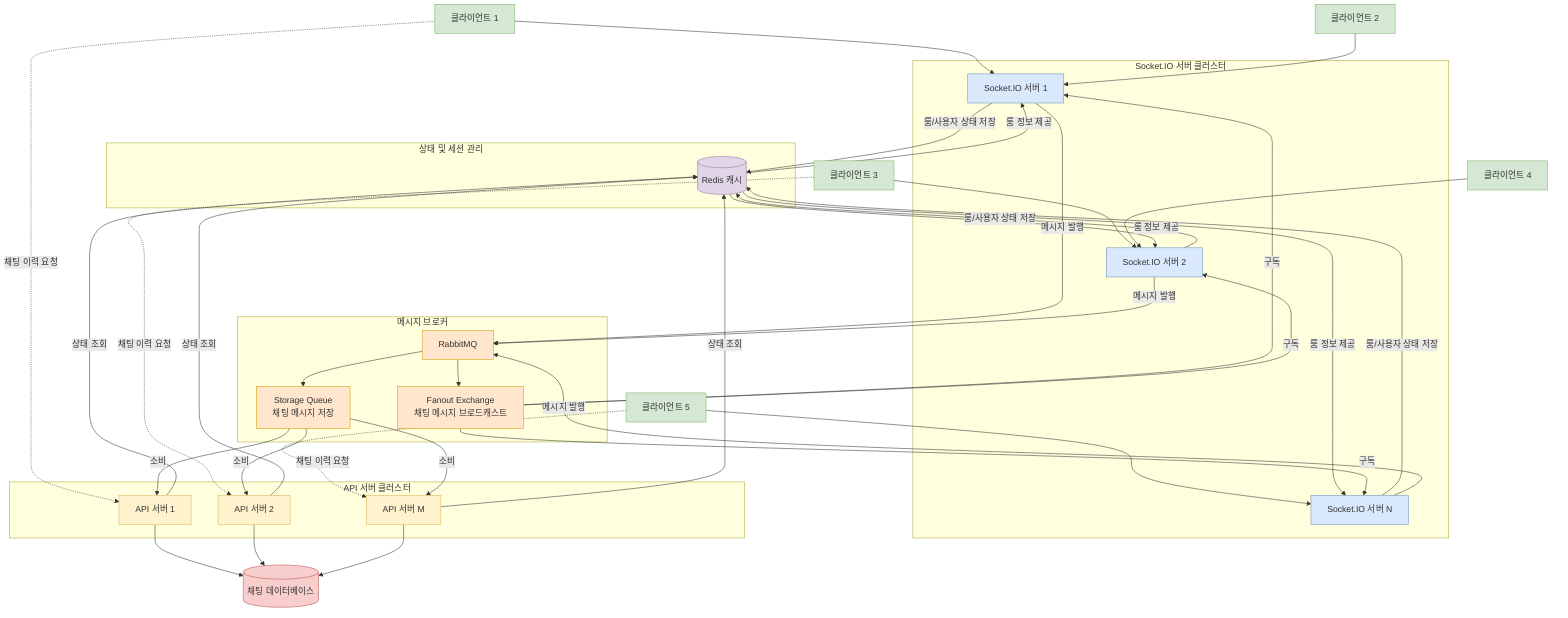 graph TD
%% 클라이언트
    Client1[클라이언트 1] --> Socket1
    Client2[클라이언트 2] --> Socket1
    Client3[클라이언트 3] --> Socket2
    Client4[클라이언트 4] --> Socket2
    Client5[클라이언트 5] --> SocketN

%% 소켓 서버
    subgraph "Socket.IO 서버 클러스터"
        Socket1[Socket.IO 서버 1]
        Socket2[Socket.IO 서버 2]
        SocketN[Socket.IO 서버 N]
    end

%% Redis 상태 관리
    subgraph "상태 및 세션 관리"
        Redis[(Redis 캐시)]
        Redis -->|룸 정보 제공| Socket1
        Redis -->|룸 정보 제공| Socket2
        Redis -->|룸 정보 제공| SocketN
        Socket1 -->|룸/사용자 상태 저장| Redis
        Socket2 -->|룸/사용자 상태 저장| Redis
        SocketN -->|룸/사용자 상태 저장| Redis
    end

%% RabbitMQ 브로커
    Socket1 --> |메시지 발행| RabbitMQ
    Socket2 --> |메시지 발행| RabbitMQ
    SocketN --> |메시지 발행| RabbitMQ

    subgraph "메시지 브로커"
        RabbitMQ[RabbitMQ]
        RabbitMQ --> FanoutExchange[Fanout Exchange\n채팅 메시지 브로드캐스트]
        RabbitMQ --> StorageQueue[Storage Queue\n채팅 메시지 저장]
    end

%% 클라이언트 채팅 이력 요청
    Client1 -.->|채팅 이력 요청| API1
    Client3 -.->|채팅 이력 요청| API2
    Client5 -.->|채팅 이력 요청| APIm

%% 메시지 브로드캐스트
    FanoutExchange --> |구독| Socket1
    FanoutExchange --> |구독| Socket2
    FanoutExchange --> |구독| SocketN

%% 메시지 저장
    StorageQueue --> |소비| API1
    StorageQueue --> |소비| API2
    StorageQueue --> |소비| APIm


%% API 서버
    subgraph "API 서버 클러스터"
        API1[API 서버 1]
        API2[API 서버 2]
        APIm[API 서버 M]
    end

%% API 서버와 Redis
    API1 -->|상태 조회| Redis
    API2 -->|상태 조회| Redis
    APIm -->|상태 조회| Redis


%% 데이터베이스
    API1 --> DB[(채팅 데이터베이스)]
    API2 --> DB
    APIm --> DB

    classDef client fill:#D5E8D4,stroke:#82B366;
    classDef socketio fill:#DAE8FC,stroke:#6C8EBF;
    classDef rabbitmq fill:#FFE6CC,stroke:#D79B00;
    classDef api fill:#FFF2CC,stroke:#D6B656;
    classDef database fill:#F8CECC,stroke:#B85450;
    classDef redis fill:#E1D5E7,stroke:#9673A6;
    classDef flow fill:#F5F5F5,stroke:#666666,stroke-dasharray: 5 5;

    class Client1,Client2,Client3,Client4,Client5 client;
    class Socket1,Socket2,SocketN socketio;
    class RabbitMQ,FanoutExchange,StorageQueue rabbitmq;
    class API1,API2,APIm api;
    class DB database;
    class Redis redis;
    class flow1,flow2,flow3,flow4,flow5 flow;